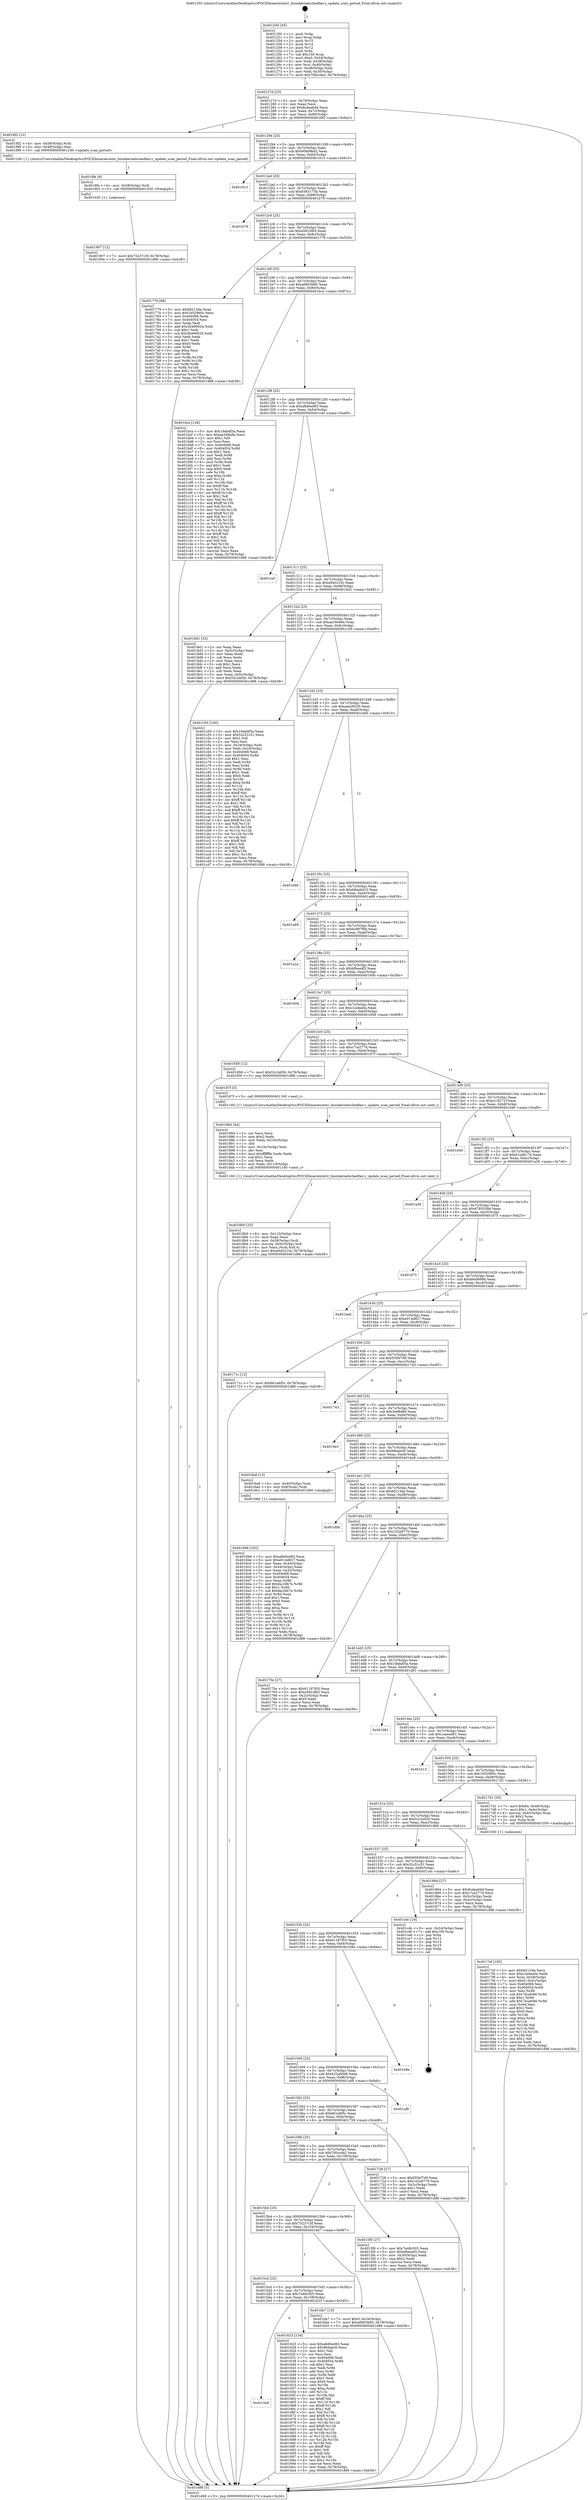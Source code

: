 digraph "0x401250" {
  label = "0x401250 (/mnt/c/Users/mathe/Desktop/tcc/POCII/binaries/extr_linuxkernelschedfair.c_update_scan_period_Final-ollvm.out::main(0))"
  labelloc = "t"
  node[shape=record]

  Entry [label="",width=0.3,height=0.3,shape=circle,fillcolor=black,style=filled]
  "0x40127d" [label="{
     0x40127d [23]\l
     | [instrs]\l
     &nbsp;&nbsp;0x40127d \<+3\>: mov -0x78(%rbp),%eax\l
     &nbsp;&nbsp;0x401280 \<+2\>: mov %eax,%ecx\l
     &nbsp;&nbsp;0x401282 \<+6\>: sub $0x8cdea64d,%ecx\l
     &nbsp;&nbsp;0x401288 \<+3\>: mov %eax,-0x7c(%rbp)\l
     &nbsp;&nbsp;0x40128b \<+3\>: mov %ecx,-0x80(%rbp)\l
     &nbsp;&nbsp;0x40128e \<+6\>: je 00000000004018f2 \<main+0x6a2\>\l
  }"]
  "0x4018f2" [label="{
     0x4018f2 [12]\l
     | [instrs]\l
     &nbsp;&nbsp;0x4018f2 \<+4\>: mov -0x58(%rbp),%rdi\l
     &nbsp;&nbsp;0x4018f6 \<+3\>: mov -0x48(%rbp),%esi\l
     &nbsp;&nbsp;0x4018f9 \<+5\>: call 0000000000401240 \<update_scan_period\>\l
     | [calls]\l
     &nbsp;&nbsp;0x401240 \{1\} (/mnt/c/Users/mathe/Desktop/tcc/POCII/binaries/extr_linuxkernelschedfair.c_update_scan_period_Final-ollvm.out::update_scan_period)\l
  }"]
  "0x401294" [label="{
     0x401294 [25]\l
     | [instrs]\l
     &nbsp;&nbsp;0x401294 \<+5\>: jmp 0000000000401299 \<main+0x49\>\l
     &nbsp;&nbsp;0x401299 \<+3\>: mov -0x7c(%rbp),%eax\l
     &nbsp;&nbsp;0x40129c \<+5\>: sub $0x908d9bd2,%eax\l
     &nbsp;&nbsp;0x4012a1 \<+6\>: mov %eax,-0x84(%rbp)\l
     &nbsp;&nbsp;0x4012a7 \<+6\>: je 0000000000401913 \<main+0x6c3\>\l
  }"]
  Exit [label="",width=0.3,height=0.3,shape=circle,fillcolor=black,style=filled,peripheries=2]
  "0x401913" [label="{
     0x401913\l
  }", style=dashed]
  "0x4012ad" [label="{
     0x4012ad [25]\l
     | [instrs]\l
     &nbsp;&nbsp;0x4012ad \<+5\>: jmp 00000000004012b2 \<main+0x62\>\l
     &nbsp;&nbsp;0x4012b2 \<+3\>: mov -0x7c(%rbp),%eax\l
     &nbsp;&nbsp;0x4012b5 \<+5\>: sub $0x9383173b,%eax\l
     &nbsp;&nbsp;0x4012ba \<+6\>: mov %eax,-0x88(%rbp)\l
     &nbsp;&nbsp;0x4012c0 \<+6\>: je 0000000000401b79 \<main+0x929\>\l
  }"]
  "0x401907" [label="{
     0x401907 [12]\l
     | [instrs]\l
     &nbsp;&nbsp;0x401907 \<+7\>: movl $0x75237c3f,-0x78(%rbp)\l
     &nbsp;&nbsp;0x40190e \<+5\>: jmp 0000000000401d88 \<main+0xb38\>\l
  }"]
  "0x401b79" [label="{
     0x401b79\l
  }", style=dashed]
  "0x4012c6" [label="{
     0x4012c6 [25]\l
     | [instrs]\l
     &nbsp;&nbsp;0x4012c6 \<+5\>: jmp 00000000004012cb \<main+0x7b\>\l
     &nbsp;&nbsp;0x4012cb \<+3\>: mov -0x7c(%rbp),%eax\l
     &nbsp;&nbsp;0x4012ce \<+5\>: sub $0xa5823fb5,%eax\l
     &nbsp;&nbsp;0x4012d3 \<+6\>: mov %eax,-0x8c(%rbp)\l
     &nbsp;&nbsp;0x4012d9 \<+6\>: je 0000000000401779 \<main+0x529\>\l
  }"]
  "0x4018fe" [label="{
     0x4018fe [9]\l
     | [instrs]\l
     &nbsp;&nbsp;0x4018fe \<+4\>: mov -0x58(%rbp),%rdi\l
     &nbsp;&nbsp;0x401902 \<+5\>: call 0000000000401030 \<free@plt\>\l
     | [calls]\l
     &nbsp;&nbsp;0x401030 \{1\} (unknown)\l
  }"]
  "0x401779" [label="{
     0x401779 [88]\l
     | [instrs]\l
     &nbsp;&nbsp;0x401779 \<+5\>: mov $0xfd213da,%eax\l
     &nbsp;&nbsp;0x40177e \<+5\>: mov $0x1b52960c,%ecx\l
     &nbsp;&nbsp;0x401783 \<+7\>: mov 0x404068,%edx\l
     &nbsp;&nbsp;0x40178a \<+7\>: mov 0x404054,%esi\l
     &nbsp;&nbsp;0x401791 \<+2\>: mov %edx,%edi\l
     &nbsp;&nbsp;0x401793 \<+6\>: add $0x3b49002d,%edi\l
     &nbsp;&nbsp;0x401799 \<+3\>: sub $0x1,%edi\l
     &nbsp;&nbsp;0x40179c \<+6\>: sub $0x3b49002d,%edi\l
     &nbsp;&nbsp;0x4017a2 \<+3\>: imul %edi,%edx\l
     &nbsp;&nbsp;0x4017a5 \<+3\>: and $0x1,%edx\l
     &nbsp;&nbsp;0x4017a8 \<+3\>: cmp $0x0,%edx\l
     &nbsp;&nbsp;0x4017ab \<+4\>: sete %r8b\l
     &nbsp;&nbsp;0x4017af \<+3\>: cmp $0xa,%esi\l
     &nbsp;&nbsp;0x4017b2 \<+4\>: setl %r9b\l
     &nbsp;&nbsp;0x4017b6 \<+3\>: mov %r8b,%r10b\l
     &nbsp;&nbsp;0x4017b9 \<+3\>: and %r9b,%r10b\l
     &nbsp;&nbsp;0x4017bc \<+3\>: xor %r9b,%r8b\l
     &nbsp;&nbsp;0x4017bf \<+3\>: or %r8b,%r10b\l
     &nbsp;&nbsp;0x4017c2 \<+4\>: test $0x1,%r10b\l
     &nbsp;&nbsp;0x4017c6 \<+3\>: cmovne %ecx,%eax\l
     &nbsp;&nbsp;0x4017c9 \<+3\>: mov %eax,-0x78(%rbp)\l
     &nbsp;&nbsp;0x4017cc \<+5\>: jmp 0000000000401d88 \<main+0xb38\>\l
  }"]
  "0x4012df" [label="{
     0x4012df [25]\l
     | [instrs]\l
     &nbsp;&nbsp;0x4012df \<+5\>: jmp 00000000004012e4 \<main+0x94\>\l
     &nbsp;&nbsp;0x4012e4 \<+3\>: mov -0x7c(%rbp),%eax\l
     &nbsp;&nbsp;0x4012e7 \<+5\>: sub $0xa6803b85,%eax\l
     &nbsp;&nbsp;0x4012ec \<+6\>: mov %eax,-0x90(%rbp)\l
     &nbsp;&nbsp;0x4012f2 \<+6\>: je 0000000000401bca \<main+0x97a\>\l
  }"]
  "0x4018b0" [label="{
     0x4018b0 [33]\l
     | [instrs]\l
     &nbsp;&nbsp;0x4018b0 \<+6\>: mov -0x110(%rbp),%ecx\l
     &nbsp;&nbsp;0x4018b6 \<+3\>: imul %eax,%ecx\l
     &nbsp;&nbsp;0x4018b9 \<+4\>: mov -0x58(%rbp),%rdi\l
     &nbsp;&nbsp;0x4018bd \<+4\>: movslq -0x5c(%rbp),%r8\l
     &nbsp;&nbsp;0x4018c1 \<+4\>: mov %ecx,(%rdi,%r8,4)\l
     &nbsp;&nbsp;0x4018c5 \<+7\>: movl $0xa940210c,-0x78(%rbp)\l
     &nbsp;&nbsp;0x4018cc \<+5\>: jmp 0000000000401d88 \<main+0xb38\>\l
  }"]
  "0x401bca" [label="{
     0x401bca [134]\l
     | [instrs]\l
     &nbsp;&nbsp;0x401bca \<+5\>: mov $0x19abdf3a,%eax\l
     &nbsp;&nbsp;0x401bcf \<+5\>: mov $0xaa340e8a,%ecx\l
     &nbsp;&nbsp;0x401bd4 \<+2\>: mov $0x1,%dl\l
     &nbsp;&nbsp;0x401bd6 \<+2\>: xor %esi,%esi\l
     &nbsp;&nbsp;0x401bd8 \<+7\>: mov 0x404068,%edi\l
     &nbsp;&nbsp;0x401bdf \<+8\>: mov 0x404054,%r8d\l
     &nbsp;&nbsp;0x401be7 \<+3\>: sub $0x1,%esi\l
     &nbsp;&nbsp;0x401bea \<+3\>: mov %edi,%r9d\l
     &nbsp;&nbsp;0x401bed \<+3\>: add %esi,%r9d\l
     &nbsp;&nbsp;0x401bf0 \<+4\>: imul %r9d,%edi\l
     &nbsp;&nbsp;0x401bf4 \<+3\>: and $0x1,%edi\l
     &nbsp;&nbsp;0x401bf7 \<+3\>: cmp $0x0,%edi\l
     &nbsp;&nbsp;0x401bfa \<+4\>: sete %r10b\l
     &nbsp;&nbsp;0x401bfe \<+4\>: cmp $0xa,%r8d\l
     &nbsp;&nbsp;0x401c02 \<+4\>: setl %r11b\l
     &nbsp;&nbsp;0x401c06 \<+3\>: mov %r10b,%bl\l
     &nbsp;&nbsp;0x401c09 \<+3\>: xor $0xff,%bl\l
     &nbsp;&nbsp;0x401c0c \<+3\>: mov %r11b,%r14b\l
     &nbsp;&nbsp;0x401c0f \<+4\>: xor $0xff,%r14b\l
     &nbsp;&nbsp;0x401c13 \<+3\>: xor $0x1,%dl\l
     &nbsp;&nbsp;0x401c16 \<+3\>: mov %bl,%r15b\l
     &nbsp;&nbsp;0x401c19 \<+4\>: and $0xff,%r15b\l
     &nbsp;&nbsp;0x401c1d \<+3\>: and %dl,%r10b\l
     &nbsp;&nbsp;0x401c20 \<+3\>: mov %r14b,%r12b\l
     &nbsp;&nbsp;0x401c23 \<+4\>: and $0xff,%r12b\l
     &nbsp;&nbsp;0x401c27 \<+3\>: and %dl,%r11b\l
     &nbsp;&nbsp;0x401c2a \<+3\>: or %r10b,%r15b\l
     &nbsp;&nbsp;0x401c2d \<+3\>: or %r11b,%r12b\l
     &nbsp;&nbsp;0x401c30 \<+3\>: xor %r12b,%r15b\l
     &nbsp;&nbsp;0x401c33 \<+3\>: or %r14b,%bl\l
     &nbsp;&nbsp;0x401c36 \<+3\>: xor $0xff,%bl\l
     &nbsp;&nbsp;0x401c39 \<+3\>: or $0x1,%dl\l
     &nbsp;&nbsp;0x401c3c \<+2\>: and %dl,%bl\l
     &nbsp;&nbsp;0x401c3e \<+3\>: or %bl,%r15b\l
     &nbsp;&nbsp;0x401c41 \<+4\>: test $0x1,%r15b\l
     &nbsp;&nbsp;0x401c45 \<+3\>: cmovne %ecx,%eax\l
     &nbsp;&nbsp;0x401c48 \<+3\>: mov %eax,-0x78(%rbp)\l
     &nbsp;&nbsp;0x401c4b \<+5\>: jmp 0000000000401d88 \<main+0xb38\>\l
  }"]
  "0x4012f8" [label="{
     0x4012f8 [25]\l
     | [instrs]\l
     &nbsp;&nbsp;0x4012f8 \<+5\>: jmp 00000000004012fd \<main+0xad\>\l
     &nbsp;&nbsp;0x4012fd \<+3\>: mov -0x7c(%rbp),%eax\l
     &nbsp;&nbsp;0x401300 \<+5\>: sub $0xa8d0ed83,%eax\l
     &nbsp;&nbsp;0x401305 \<+6\>: mov %eax,-0x94(%rbp)\l
     &nbsp;&nbsp;0x40130b \<+6\>: je 0000000000401cef \<main+0xa9f\>\l
  }"]
  "0x401884" [label="{
     0x401884 [44]\l
     | [instrs]\l
     &nbsp;&nbsp;0x401884 \<+2\>: xor %ecx,%ecx\l
     &nbsp;&nbsp;0x401886 \<+5\>: mov $0x2,%edx\l
     &nbsp;&nbsp;0x40188b \<+6\>: mov %edx,-0x10c(%rbp)\l
     &nbsp;&nbsp;0x401891 \<+1\>: cltd\l
     &nbsp;&nbsp;0x401892 \<+6\>: mov -0x10c(%rbp),%esi\l
     &nbsp;&nbsp;0x401898 \<+2\>: idiv %esi\l
     &nbsp;&nbsp;0x40189a \<+6\>: imul $0xfffffffe,%edx,%edx\l
     &nbsp;&nbsp;0x4018a0 \<+3\>: sub $0x1,%ecx\l
     &nbsp;&nbsp;0x4018a3 \<+2\>: sub %ecx,%edx\l
     &nbsp;&nbsp;0x4018a5 \<+6\>: mov %edx,-0x110(%rbp)\l
     &nbsp;&nbsp;0x4018ab \<+5\>: call 0000000000401160 \<next_i\>\l
     | [calls]\l
     &nbsp;&nbsp;0x401160 \{1\} (/mnt/c/Users/mathe/Desktop/tcc/POCII/binaries/extr_linuxkernelschedfair.c_update_scan_period_Final-ollvm.out::next_i)\l
  }"]
  "0x401cef" [label="{
     0x401cef\l
  }", style=dashed]
  "0x401311" [label="{
     0x401311 [25]\l
     | [instrs]\l
     &nbsp;&nbsp;0x401311 \<+5\>: jmp 0000000000401316 \<main+0xc6\>\l
     &nbsp;&nbsp;0x401316 \<+3\>: mov -0x7c(%rbp),%eax\l
     &nbsp;&nbsp;0x401319 \<+5\>: sub $0xa940210c,%eax\l
     &nbsp;&nbsp;0x40131e \<+6\>: mov %eax,-0x98(%rbp)\l
     &nbsp;&nbsp;0x401324 \<+6\>: je 00000000004018d1 \<main+0x681\>\l
  }"]
  "0x4017ef" [label="{
     0x4017ef [105]\l
     | [instrs]\l
     &nbsp;&nbsp;0x4017ef \<+5\>: mov $0xfd213da,%ecx\l
     &nbsp;&nbsp;0x4017f4 \<+5\>: mov $0xc1edea0a,%edx\l
     &nbsp;&nbsp;0x4017f9 \<+4\>: mov %rax,-0x58(%rbp)\l
     &nbsp;&nbsp;0x4017fd \<+7\>: movl $0x0,-0x5c(%rbp)\l
     &nbsp;&nbsp;0x401804 \<+7\>: mov 0x404068,%esi\l
     &nbsp;&nbsp;0x40180b \<+8\>: mov 0x404054,%r8d\l
     &nbsp;&nbsp;0x401813 \<+3\>: mov %esi,%r9d\l
     &nbsp;&nbsp;0x401816 \<+7\>: sub $0x74cafc66,%r9d\l
     &nbsp;&nbsp;0x40181d \<+4\>: sub $0x1,%r9d\l
     &nbsp;&nbsp;0x401821 \<+7\>: add $0x74cafc66,%r9d\l
     &nbsp;&nbsp;0x401828 \<+4\>: imul %r9d,%esi\l
     &nbsp;&nbsp;0x40182c \<+3\>: and $0x1,%esi\l
     &nbsp;&nbsp;0x40182f \<+3\>: cmp $0x0,%esi\l
     &nbsp;&nbsp;0x401832 \<+4\>: sete %r10b\l
     &nbsp;&nbsp;0x401836 \<+4\>: cmp $0xa,%r8d\l
     &nbsp;&nbsp;0x40183a \<+4\>: setl %r11b\l
     &nbsp;&nbsp;0x40183e \<+3\>: mov %r10b,%bl\l
     &nbsp;&nbsp;0x401841 \<+3\>: and %r11b,%bl\l
     &nbsp;&nbsp;0x401844 \<+3\>: xor %r11b,%r10b\l
     &nbsp;&nbsp;0x401847 \<+3\>: or %r10b,%bl\l
     &nbsp;&nbsp;0x40184a \<+3\>: test $0x1,%bl\l
     &nbsp;&nbsp;0x40184d \<+3\>: cmovne %edx,%ecx\l
     &nbsp;&nbsp;0x401850 \<+3\>: mov %ecx,-0x78(%rbp)\l
     &nbsp;&nbsp;0x401853 \<+5\>: jmp 0000000000401d88 \<main+0xb38\>\l
  }"]
  "0x4018d1" [label="{
     0x4018d1 [33]\l
     | [instrs]\l
     &nbsp;&nbsp;0x4018d1 \<+2\>: xor %eax,%eax\l
     &nbsp;&nbsp;0x4018d3 \<+3\>: mov -0x5c(%rbp),%ecx\l
     &nbsp;&nbsp;0x4018d6 \<+2\>: mov %eax,%edx\l
     &nbsp;&nbsp;0x4018d8 \<+2\>: sub %ecx,%edx\l
     &nbsp;&nbsp;0x4018da \<+2\>: mov %eax,%ecx\l
     &nbsp;&nbsp;0x4018dc \<+3\>: sub $0x1,%ecx\l
     &nbsp;&nbsp;0x4018df \<+2\>: add %ecx,%edx\l
     &nbsp;&nbsp;0x4018e1 \<+2\>: sub %edx,%eax\l
     &nbsp;&nbsp;0x4018e3 \<+3\>: mov %eax,-0x5c(%rbp)\l
     &nbsp;&nbsp;0x4018e6 \<+7\>: movl $0x52c2ef26,-0x78(%rbp)\l
     &nbsp;&nbsp;0x4018ed \<+5\>: jmp 0000000000401d88 \<main+0xb38\>\l
  }"]
  "0x40132a" [label="{
     0x40132a [25]\l
     | [instrs]\l
     &nbsp;&nbsp;0x40132a \<+5\>: jmp 000000000040132f \<main+0xdf\>\l
     &nbsp;&nbsp;0x40132f \<+3\>: mov -0x7c(%rbp),%eax\l
     &nbsp;&nbsp;0x401332 \<+5\>: sub $0xaa340e8a,%eax\l
     &nbsp;&nbsp;0x401337 \<+6\>: mov %eax,-0x9c(%rbp)\l
     &nbsp;&nbsp;0x40133d \<+6\>: je 0000000000401c50 \<main+0xa00\>\l
  }"]
  "0x4016b6" [label="{
     0x4016b6 [102]\l
     | [instrs]\l
     &nbsp;&nbsp;0x4016b6 \<+5\>: mov $0xa8d0ed83,%ecx\l
     &nbsp;&nbsp;0x4016bb \<+5\>: mov $0xe014d827,%edx\l
     &nbsp;&nbsp;0x4016c0 \<+3\>: mov %eax,-0x44(%rbp)\l
     &nbsp;&nbsp;0x4016c3 \<+3\>: mov -0x44(%rbp),%eax\l
     &nbsp;&nbsp;0x4016c6 \<+3\>: mov %eax,-0x2c(%rbp)\l
     &nbsp;&nbsp;0x4016c9 \<+7\>: mov 0x404068,%eax\l
     &nbsp;&nbsp;0x4016d0 \<+7\>: mov 0x404054,%esi\l
     &nbsp;&nbsp;0x4016d7 \<+3\>: mov %eax,%r8d\l
     &nbsp;&nbsp;0x4016da \<+7\>: add $0xfac20b7e,%r8d\l
     &nbsp;&nbsp;0x4016e1 \<+4\>: sub $0x1,%r8d\l
     &nbsp;&nbsp;0x4016e5 \<+7\>: sub $0xfac20b7e,%r8d\l
     &nbsp;&nbsp;0x4016ec \<+4\>: imul %r8d,%eax\l
     &nbsp;&nbsp;0x4016f0 \<+3\>: and $0x1,%eax\l
     &nbsp;&nbsp;0x4016f3 \<+3\>: cmp $0x0,%eax\l
     &nbsp;&nbsp;0x4016f6 \<+4\>: sete %r9b\l
     &nbsp;&nbsp;0x4016fa \<+3\>: cmp $0xa,%esi\l
     &nbsp;&nbsp;0x4016fd \<+4\>: setl %r10b\l
     &nbsp;&nbsp;0x401701 \<+3\>: mov %r9b,%r11b\l
     &nbsp;&nbsp;0x401704 \<+3\>: and %r10b,%r11b\l
     &nbsp;&nbsp;0x401707 \<+3\>: xor %r10b,%r9b\l
     &nbsp;&nbsp;0x40170a \<+3\>: or %r9b,%r11b\l
     &nbsp;&nbsp;0x40170d \<+4\>: test $0x1,%r11b\l
     &nbsp;&nbsp;0x401711 \<+3\>: cmovne %edx,%ecx\l
     &nbsp;&nbsp;0x401714 \<+3\>: mov %ecx,-0x78(%rbp)\l
     &nbsp;&nbsp;0x401717 \<+5\>: jmp 0000000000401d88 \<main+0xb38\>\l
  }"]
  "0x401c50" [label="{
     0x401c50 [140]\l
     | [instrs]\l
     &nbsp;&nbsp;0x401c50 \<+5\>: mov $0x19abdf3a,%eax\l
     &nbsp;&nbsp;0x401c55 \<+5\>: mov $0x52c51c51,%ecx\l
     &nbsp;&nbsp;0x401c5a \<+2\>: mov $0x1,%dl\l
     &nbsp;&nbsp;0x401c5c \<+2\>: xor %esi,%esi\l
     &nbsp;&nbsp;0x401c5e \<+3\>: mov -0x34(%rbp),%edi\l
     &nbsp;&nbsp;0x401c61 \<+3\>: mov %edi,-0x24(%rbp)\l
     &nbsp;&nbsp;0x401c64 \<+7\>: mov 0x404068,%edi\l
     &nbsp;&nbsp;0x401c6b \<+8\>: mov 0x404054,%r8d\l
     &nbsp;&nbsp;0x401c73 \<+3\>: sub $0x1,%esi\l
     &nbsp;&nbsp;0x401c76 \<+3\>: mov %edi,%r9d\l
     &nbsp;&nbsp;0x401c79 \<+3\>: add %esi,%r9d\l
     &nbsp;&nbsp;0x401c7c \<+4\>: imul %r9d,%edi\l
     &nbsp;&nbsp;0x401c80 \<+3\>: and $0x1,%edi\l
     &nbsp;&nbsp;0x401c83 \<+3\>: cmp $0x0,%edi\l
     &nbsp;&nbsp;0x401c86 \<+4\>: sete %r10b\l
     &nbsp;&nbsp;0x401c8a \<+4\>: cmp $0xa,%r8d\l
     &nbsp;&nbsp;0x401c8e \<+4\>: setl %r11b\l
     &nbsp;&nbsp;0x401c92 \<+3\>: mov %r10b,%bl\l
     &nbsp;&nbsp;0x401c95 \<+3\>: xor $0xff,%bl\l
     &nbsp;&nbsp;0x401c98 \<+3\>: mov %r11b,%r14b\l
     &nbsp;&nbsp;0x401c9b \<+4\>: xor $0xff,%r14b\l
     &nbsp;&nbsp;0x401c9f \<+3\>: xor $0x1,%dl\l
     &nbsp;&nbsp;0x401ca2 \<+3\>: mov %bl,%r15b\l
     &nbsp;&nbsp;0x401ca5 \<+4\>: and $0xff,%r15b\l
     &nbsp;&nbsp;0x401ca9 \<+3\>: and %dl,%r10b\l
     &nbsp;&nbsp;0x401cac \<+3\>: mov %r14b,%r12b\l
     &nbsp;&nbsp;0x401caf \<+4\>: and $0xff,%r12b\l
     &nbsp;&nbsp;0x401cb3 \<+3\>: and %dl,%r11b\l
     &nbsp;&nbsp;0x401cb6 \<+3\>: or %r10b,%r15b\l
     &nbsp;&nbsp;0x401cb9 \<+3\>: or %r11b,%r12b\l
     &nbsp;&nbsp;0x401cbc \<+3\>: xor %r12b,%r15b\l
     &nbsp;&nbsp;0x401cbf \<+3\>: or %r14b,%bl\l
     &nbsp;&nbsp;0x401cc2 \<+3\>: xor $0xff,%bl\l
     &nbsp;&nbsp;0x401cc5 \<+3\>: or $0x1,%dl\l
     &nbsp;&nbsp;0x401cc8 \<+2\>: and %dl,%bl\l
     &nbsp;&nbsp;0x401cca \<+3\>: or %bl,%r15b\l
     &nbsp;&nbsp;0x401ccd \<+4\>: test $0x1,%r15b\l
     &nbsp;&nbsp;0x401cd1 \<+3\>: cmovne %ecx,%eax\l
     &nbsp;&nbsp;0x401cd4 \<+3\>: mov %eax,-0x78(%rbp)\l
     &nbsp;&nbsp;0x401cd7 \<+5\>: jmp 0000000000401d88 \<main+0xb38\>\l
  }"]
  "0x401343" [label="{
     0x401343 [25]\l
     | [instrs]\l
     &nbsp;&nbsp;0x401343 \<+5\>: jmp 0000000000401348 \<main+0xf8\>\l
     &nbsp;&nbsp;0x401348 \<+3\>: mov -0x7c(%rbp),%eax\l
     &nbsp;&nbsp;0x40134b \<+5\>: sub $0xaaa29230,%eax\l
     &nbsp;&nbsp;0x401350 \<+6\>: mov %eax,-0xa0(%rbp)\l
     &nbsp;&nbsp;0x401356 \<+6\>: je 0000000000401b60 \<main+0x910\>\l
  }"]
  "0x4015e6" [label="{
     0x4015e6\l
  }", style=dashed]
  "0x401b60" [label="{
     0x401b60\l
  }", style=dashed]
  "0x40135c" [label="{
     0x40135c [25]\l
     | [instrs]\l
     &nbsp;&nbsp;0x40135c \<+5\>: jmp 0000000000401361 \<main+0x111\>\l
     &nbsp;&nbsp;0x401361 \<+3\>: mov -0x7c(%rbp),%eax\l
     &nbsp;&nbsp;0x401364 \<+5\>: sub $0xb8aabd10,%eax\l
     &nbsp;&nbsp;0x401369 \<+6\>: mov %eax,-0xa4(%rbp)\l
     &nbsp;&nbsp;0x40136f \<+6\>: je 0000000000401a89 \<main+0x839\>\l
  }"]
  "0x401623" [label="{
     0x401623 [134]\l
     | [instrs]\l
     &nbsp;&nbsp;0x401623 \<+5\>: mov $0xa8d0ed83,%eax\l
     &nbsp;&nbsp;0x401628 \<+5\>: mov $0x96dadc9,%ecx\l
     &nbsp;&nbsp;0x40162d \<+2\>: mov $0x1,%dl\l
     &nbsp;&nbsp;0x40162f \<+2\>: xor %esi,%esi\l
     &nbsp;&nbsp;0x401631 \<+7\>: mov 0x404068,%edi\l
     &nbsp;&nbsp;0x401638 \<+8\>: mov 0x404054,%r8d\l
     &nbsp;&nbsp;0x401640 \<+3\>: sub $0x1,%esi\l
     &nbsp;&nbsp;0x401643 \<+3\>: mov %edi,%r9d\l
     &nbsp;&nbsp;0x401646 \<+3\>: add %esi,%r9d\l
     &nbsp;&nbsp;0x401649 \<+4\>: imul %r9d,%edi\l
     &nbsp;&nbsp;0x40164d \<+3\>: and $0x1,%edi\l
     &nbsp;&nbsp;0x401650 \<+3\>: cmp $0x0,%edi\l
     &nbsp;&nbsp;0x401653 \<+4\>: sete %r10b\l
     &nbsp;&nbsp;0x401657 \<+4\>: cmp $0xa,%r8d\l
     &nbsp;&nbsp;0x40165b \<+4\>: setl %r11b\l
     &nbsp;&nbsp;0x40165f \<+3\>: mov %r10b,%bl\l
     &nbsp;&nbsp;0x401662 \<+3\>: xor $0xff,%bl\l
     &nbsp;&nbsp;0x401665 \<+3\>: mov %r11b,%r14b\l
     &nbsp;&nbsp;0x401668 \<+4\>: xor $0xff,%r14b\l
     &nbsp;&nbsp;0x40166c \<+3\>: xor $0x1,%dl\l
     &nbsp;&nbsp;0x40166f \<+3\>: mov %bl,%r15b\l
     &nbsp;&nbsp;0x401672 \<+4\>: and $0xff,%r15b\l
     &nbsp;&nbsp;0x401676 \<+3\>: and %dl,%r10b\l
     &nbsp;&nbsp;0x401679 \<+3\>: mov %r14b,%r12b\l
     &nbsp;&nbsp;0x40167c \<+4\>: and $0xff,%r12b\l
     &nbsp;&nbsp;0x401680 \<+3\>: and %dl,%r11b\l
     &nbsp;&nbsp;0x401683 \<+3\>: or %r10b,%r15b\l
     &nbsp;&nbsp;0x401686 \<+3\>: or %r11b,%r12b\l
     &nbsp;&nbsp;0x401689 \<+3\>: xor %r12b,%r15b\l
     &nbsp;&nbsp;0x40168c \<+3\>: or %r14b,%bl\l
     &nbsp;&nbsp;0x40168f \<+3\>: xor $0xff,%bl\l
     &nbsp;&nbsp;0x401692 \<+3\>: or $0x1,%dl\l
     &nbsp;&nbsp;0x401695 \<+2\>: and %dl,%bl\l
     &nbsp;&nbsp;0x401697 \<+3\>: or %bl,%r15b\l
     &nbsp;&nbsp;0x40169a \<+4\>: test $0x1,%r15b\l
     &nbsp;&nbsp;0x40169e \<+3\>: cmovne %ecx,%eax\l
     &nbsp;&nbsp;0x4016a1 \<+3\>: mov %eax,-0x78(%rbp)\l
     &nbsp;&nbsp;0x4016a4 \<+5\>: jmp 0000000000401d88 \<main+0xb38\>\l
  }"]
  "0x401a89" [label="{
     0x401a89\l
  }", style=dashed]
  "0x401375" [label="{
     0x401375 [25]\l
     | [instrs]\l
     &nbsp;&nbsp;0x401375 \<+5\>: jmp 000000000040137a \<main+0x12a\>\l
     &nbsp;&nbsp;0x40137a \<+3\>: mov -0x7c(%rbp),%eax\l
     &nbsp;&nbsp;0x40137d \<+5\>: sub $0xbc897f6b,%eax\l
     &nbsp;&nbsp;0x401382 \<+6\>: mov %eax,-0xa8(%rbp)\l
     &nbsp;&nbsp;0x401388 \<+6\>: je 0000000000401a2a \<main+0x7da\>\l
  }"]
  "0x4015cd" [label="{
     0x4015cd [25]\l
     | [instrs]\l
     &nbsp;&nbsp;0x4015cd \<+5\>: jmp 00000000004015d2 \<main+0x382\>\l
     &nbsp;&nbsp;0x4015d2 \<+3\>: mov -0x7c(%rbp),%eax\l
     &nbsp;&nbsp;0x4015d5 \<+5\>: sub $0x7e48c505,%eax\l
     &nbsp;&nbsp;0x4015da \<+6\>: mov %eax,-0x108(%rbp)\l
     &nbsp;&nbsp;0x4015e0 \<+6\>: je 0000000000401623 \<main+0x3d3\>\l
  }"]
  "0x401a2a" [label="{
     0x401a2a\l
  }", style=dashed]
  "0x40138e" [label="{
     0x40138e [25]\l
     | [instrs]\l
     &nbsp;&nbsp;0x40138e \<+5\>: jmp 0000000000401393 \<main+0x143\>\l
     &nbsp;&nbsp;0x401393 \<+3\>: mov -0x7c(%rbp),%eax\l
     &nbsp;&nbsp;0x401396 \<+5\>: sub $0xbfbea4f2,%eax\l
     &nbsp;&nbsp;0x40139b \<+6\>: mov %eax,-0xac(%rbp)\l
     &nbsp;&nbsp;0x4013a1 \<+6\>: je 000000000040160b \<main+0x3bb\>\l
  }"]
  "0x401bb7" [label="{
     0x401bb7 [19]\l
     | [instrs]\l
     &nbsp;&nbsp;0x401bb7 \<+7\>: movl $0x0,-0x34(%rbp)\l
     &nbsp;&nbsp;0x401bbe \<+7\>: movl $0xa6803b85,-0x78(%rbp)\l
     &nbsp;&nbsp;0x401bc5 \<+5\>: jmp 0000000000401d88 \<main+0xb38\>\l
  }"]
  "0x40160b" [label="{
     0x40160b\l
  }", style=dashed]
  "0x4013a7" [label="{
     0x4013a7 [25]\l
     | [instrs]\l
     &nbsp;&nbsp;0x4013a7 \<+5\>: jmp 00000000004013ac \<main+0x15c\>\l
     &nbsp;&nbsp;0x4013ac \<+3\>: mov -0x7c(%rbp),%eax\l
     &nbsp;&nbsp;0x4013af \<+5\>: sub $0xc1edea0a,%eax\l
     &nbsp;&nbsp;0x4013b4 \<+6\>: mov %eax,-0xb0(%rbp)\l
     &nbsp;&nbsp;0x4013ba \<+6\>: je 0000000000401858 \<main+0x608\>\l
  }"]
  "0x401250" [label="{
     0x401250 [45]\l
     | [instrs]\l
     &nbsp;&nbsp;0x401250 \<+1\>: push %rbp\l
     &nbsp;&nbsp;0x401251 \<+3\>: mov %rsp,%rbp\l
     &nbsp;&nbsp;0x401254 \<+2\>: push %r15\l
     &nbsp;&nbsp;0x401256 \<+2\>: push %r14\l
     &nbsp;&nbsp;0x401258 \<+2\>: push %r12\l
     &nbsp;&nbsp;0x40125a \<+1\>: push %rbx\l
     &nbsp;&nbsp;0x40125b \<+7\>: sub $0x100,%rsp\l
     &nbsp;&nbsp;0x401262 \<+7\>: movl $0x0,-0x34(%rbp)\l
     &nbsp;&nbsp;0x401269 \<+3\>: mov %edi,-0x38(%rbp)\l
     &nbsp;&nbsp;0x40126c \<+4\>: mov %rsi,-0x40(%rbp)\l
     &nbsp;&nbsp;0x401270 \<+3\>: mov -0x38(%rbp),%edi\l
     &nbsp;&nbsp;0x401273 \<+3\>: mov %edi,-0x30(%rbp)\l
     &nbsp;&nbsp;0x401276 \<+7\>: movl $0x700ccda2,-0x78(%rbp)\l
  }"]
  "0x401858" [label="{
     0x401858 [12]\l
     | [instrs]\l
     &nbsp;&nbsp;0x401858 \<+7\>: movl $0x52c2ef26,-0x78(%rbp)\l
     &nbsp;&nbsp;0x40185f \<+5\>: jmp 0000000000401d88 \<main+0xb38\>\l
  }"]
  "0x4013c0" [label="{
     0x4013c0 [25]\l
     | [instrs]\l
     &nbsp;&nbsp;0x4013c0 \<+5\>: jmp 00000000004013c5 \<main+0x175\>\l
     &nbsp;&nbsp;0x4013c5 \<+3\>: mov -0x7c(%rbp),%eax\l
     &nbsp;&nbsp;0x4013c8 \<+5\>: sub $0xc7ca277d,%eax\l
     &nbsp;&nbsp;0x4013cd \<+6\>: mov %eax,-0xb4(%rbp)\l
     &nbsp;&nbsp;0x4013d3 \<+6\>: je 000000000040187f \<main+0x62f\>\l
  }"]
  "0x401d88" [label="{
     0x401d88 [5]\l
     | [instrs]\l
     &nbsp;&nbsp;0x401d88 \<+5\>: jmp 000000000040127d \<main+0x2d\>\l
  }"]
  "0x40187f" [label="{
     0x40187f [5]\l
     | [instrs]\l
     &nbsp;&nbsp;0x40187f \<+5\>: call 0000000000401160 \<next_i\>\l
     | [calls]\l
     &nbsp;&nbsp;0x401160 \{1\} (/mnt/c/Users/mathe/Desktop/tcc/POCII/binaries/extr_linuxkernelschedfair.c_update_scan_period_Final-ollvm.out::next_i)\l
  }"]
  "0x4013d9" [label="{
     0x4013d9 [25]\l
     | [instrs]\l
     &nbsp;&nbsp;0x4013d9 \<+5\>: jmp 00000000004013de \<main+0x18e\>\l
     &nbsp;&nbsp;0x4013de \<+3\>: mov -0x7c(%rbp),%eax\l
     &nbsp;&nbsp;0x4013e1 \<+5\>: sub $0xd13f271f,%eax\l
     &nbsp;&nbsp;0x4013e6 \<+6\>: mov %eax,-0xb8(%rbp)\l
     &nbsp;&nbsp;0x4013ec \<+6\>: je 0000000000401d40 \<main+0xaf0\>\l
  }"]
  "0x4015b4" [label="{
     0x4015b4 [25]\l
     | [instrs]\l
     &nbsp;&nbsp;0x4015b4 \<+5\>: jmp 00000000004015b9 \<main+0x369\>\l
     &nbsp;&nbsp;0x4015b9 \<+3\>: mov -0x7c(%rbp),%eax\l
     &nbsp;&nbsp;0x4015bc \<+5\>: sub $0x75237c3f,%eax\l
     &nbsp;&nbsp;0x4015c1 \<+6\>: mov %eax,-0x104(%rbp)\l
     &nbsp;&nbsp;0x4015c7 \<+6\>: je 0000000000401bb7 \<main+0x967\>\l
  }"]
  "0x401d40" [label="{
     0x401d40\l
  }", style=dashed]
  "0x4013f2" [label="{
     0x4013f2 [25]\l
     | [instrs]\l
     &nbsp;&nbsp;0x4013f2 \<+5\>: jmp 00000000004013f7 \<main+0x1a7\>\l
     &nbsp;&nbsp;0x4013f7 \<+3\>: mov -0x7c(%rbp),%eax\l
     &nbsp;&nbsp;0x4013fa \<+5\>: sub $0xd1edb17d,%eax\l
     &nbsp;&nbsp;0x4013ff \<+6\>: mov %eax,-0xbc(%rbp)\l
     &nbsp;&nbsp;0x401405 \<+6\>: je 0000000000401a36 \<main+0x7e6\>\l
  }"]
  "0x4015f0" [label="{
     0x4015f0 [27]\l
     | [instrs]\l
     &nbsp;&nbsp;0x4015f0 \<+5\>: mov $0x7e48c505,%eax\l
     &nbsp;&nbsp;0x4015f5 \<+5\>: mov $0xbfbea4f2,%ecx\l
     &nbsp;&nbsp;0x4015fa \<+3\>: mov -0x30(%rbp),%edx\l
     &nbsp;&nbsp;0x4015fd \<+3\>: cmp $0x2,%edx\l
     &nbsp;&nbsp;0x401600 \<+3\>: cmovne %ecx,%eax\l
     &nbsp;&nbsp;0x401603 \<+3\>: mov %eax,-0x78(%rbp)\l
     &nbsp;&nbsp;0x401606 \<+5\>: jmp 0000000000401d88 \<main+0xb38\>\l
  }"]
  "0x401a36" [label="{
     0x401a36\l
  }", style=dashed]
  "0x40140b" [label="{
     0x40140b [25]\l
     | [instrs]\l
     &nbsp;&nbsp;0x40140b \<+5\>: jmp 0000000000401410 \<main+0x1c0\>\l
     &nbsp;&nbsp;0x401410 \<+3\>: mov -0x7c(%rbp),%eax\l
     &nbsp;&nbsp;0x401413 \<+5\>: sub $0xd785539d,%eax\l
     &nbsp;&nbsp;0x401418 \<+6\>: mov %eax,-0xc0(%rbp)\l
     &nbsp;&nbsp;0x40141e \<+6\>: je 0000000000401d75 \<main+0xb25\>\l
  }"]
  "0x40159b" [label="{
     0x40159b [25]\l
     | [instrs]\l
     &nbsp;&nbsp;0x40159b \<+5\>: jmp 00000000004015a0 \<main+0x350\>\l
     &nbsp;&nbsp;0x4015a0 \<+3\>: mov -0x7c(%rbp),%eax\l
     &nbsp;&nbsp;0x4015a3 \<+5\>: sub $0x700ccda2,%eax\l
     &nbsp;&nbsp;0x4015a8 \<+6\>: mov %eax,-0x100(%rbp)\l
     &nbsp;&nbsp;0x4015ae \<+6\>: je 00000000004015f0 \<main+0x3a0\>\l
  }"]
  "0x401d75" [label="{
     0x401d75\l
  }", style=dashed]
  "0x401424" [label="{
     0x401424 [25]\l
     | [instrs]\l
     &nbsp;&nbsp;0x401424 \<+5\>: jmp 0000000000401429 \<main+0x1d9\>\l
     &nbsp;&nbsp;0x401429 \<+3\>: mov -0x7c(%rbp),%eax\l
     &nbsp;&nbsp;0x40142c \<+5\>: sub $0xde40666b,%eax\l
     &nbsp;&nbsp;0x401431 \<+6\>: mov %eax,-0xc4(%rbp)\l
     &nbsp;&nbsp;0x401437 \<+6\>: je 0000000000401ba6 \<main+0x956\>\l
  }"]
  "0x401728" [label="{
     0x401728 [27]\l
     | [instrs]\l
     &nbsp;&nbsp;0x401728 \<+5\>: mov $0xf35bf7d9,%eax\l
     &nbsp;&nbsp;0x40172d \<+5\>: mov $0x102e9770,%ecx\l
     &nbsp;&nbsp;0x401732 \<+3\>: mov -0x2c(%rbp),%edx\l
     &nbsp;&nbsp;0x401735 \<+3\>: cmp $0x1,%edx\l
     &nbsp;&nbsp;0x401738 \<+3\>: cmovl %ecx,%eax\l
     &nbsp;&nbsp;0x40173b \<+3\>: mov %eax,-0x78(%rbp)\l
     &nbsp;&nbsp;0x40173e \<+5\>: jmp 0000000000401d88 \<main+0xb38\>\l
  }"]
  "0x401ba6" [label="{
     0x401ba6\l
  }", style=dashed]
  "0x40143d" [label="{
     0x40143d [25]\l
     | [instrs]\l
     &nbsp;&nbsp;0x40143d \<+5\>: jmp 0000000000401442 \<main+0x1f2\>\l
     &nbsp;&nbsp;0x401442 \<+3\>: mov -0x7c(%rbp),%eax\l
     &nbsp;&nbsp;0x401445 \<+5\>: sub $0xe014d827,%eax\l
     &nbsp;&nbsp;0x40144a \<+6\>: mov %eax,-0xc8(%rbp)\l
     &nbsp;&nbsp;0x401450 \<+6\>: je 000000000040171c \<main+0x4cc\>\l
  }"]
  "0x401582" [label="{
     0x401582 [25]\l
     | [instrs]\l
     &nbsp;&nbsp;0x401582 \<+5\>: jmp 0000000000401587 \<main+0x337\>\l
     &nbsp;&nbsp;0x401587 \<+3\>: mov -0x7c(%rbp),%eax\l
     &nbsp;&nbsp;0x40158a \<+5\>: sub $0x661a6f5c,%eax\l
     &nbsp;&nbsp;0x40158f \<+6\>: mov %eax,-0xfc(%rbp)\l
     &nbsp;&nbsp;0x401595 \<+6\>: je 0000000000401728 \<main+0x4d8\>\l
  }"]
  "0x40171c" [label="{
     0x40171c [12]\l
     | [instrs]\l
     &nbsp;&nbsp;0x40171c \<+7\>: movl $0x661a6f5c,-0x78(%rbp)\l
     &nbsp;&nbsp;0x401723 \<+5\>: jmp 0000000000401d88 \<main+0xb38\>\l
  }"]
  "0x401456" [label="{
     0x401456 [25]\l
     | [instrs]\l
     &nbsp;&nbsp;0x401456 \<+5\>: jmp 000000000040145b \<main+0x20b\>\l
     &nbsp;&nbsp;0x40145b \<+3\>: mov -0x7c(%rbp),%eax\l
     &nbsp;&nbsp;0x40145e \<+5\>: sub $0xf35bf7d9,%eax\l
     &nbsp;&nbsp;0x401463 \<+6\>: mov %eax,-0xcc(%rbp)\l
     &nbsp;&nbsp;0x401469 \<+6\>: je 0000000000401743 \<main+0x4f3\>\l
  }"]
  "0x401af8" [label="{
     0x401af8\l
  }", style=dashed]
  "0x401743" [label="{
     0x401743\l
  }", style=dashed]
  "0x40146f" [label="{
     0x40146f [25]\l
     | [instrs]\l
     &nbsp;&nbsp;0x40146f \<+5\>: jmp 0000000000401474 \<main+0x224\>\l
     &nbsp;&nbsp;0x401474 \<+3\>: mov -0x7c(%rbp),%eax\l
     &nbsp;&nbsp;0x401477 \<+5\>: sub $0x3e68d86,%eax\l
     &nbsp;&nbsp;0x40147c \<+6\>: mov %eax,-0xd0(%rbp)\l
     &nbsp;&nbsp;0x401482 \<+6\>: je 00000000004019a3 \<main+0x753\>\l
  }"]
  "0x401569" [label="{
     0x401569 [25]\l
     | [instrs]\l
     &nbsp;&nbsp;0x401569 \<+5\>: jmp 000000000040156e \<main+0x31e\>\l
     &nbsp;&nbsp;0x40156e \<+3\>: mov -0x7c(%rbp),%eax\l
     &nbsp;&nbsp;0x401571 \<+5\>: sub $0x632a00d9,%eax\l
     &nbsp;&nbsp;0x401576 \<+6\>: mov %eax,-0xf8(%rbp)\l
     &nbsp;&nbsp;0x40157c \<+6\>: je 0000000000401af8 \<main+0x8a8\>\l
  }"]
  "0x4019a3" [label="{
     0x4019a3\l
  }", style=dashed]
  "0x401488" [label="{
     0x401488 [25]\l
     | [instrs]\l
     &nbsp;&nbsp;0x401488 \<+5\>: jmp 000000000040148d \<main+0x23d\>\l
     &nbsp;&nbsp;0x40148d \<+3\>: mov -0x7c(%rbp),%eax\l
     &nbsp;&nbsp;0x401490 \<+5\>: sub $0x96dadc9,%eax\l
     &nbsp;&nbsp;0x401495 \<+6\>: mov %eax,-0xd4(%rbp)\l
     &nbsp;&nbsp;0x40149b \<+6\>: je 00000000004016a9 \<main+0x459\>\l
  }"]
  "0x401b9a" [label="{
     0x401b9a\l
  }", style=dashed]
  "0x4016a9" [label="{
     0x4016a9 [13]\l
     | [instrs]\l
     &nbsp;&nbsp;0x4016a9 \<+4\>: mov -0x40(%rbp),%rax\l
     &nbsp;&nbsp;0x4016ad \<+4\>: mov 0x8(%rax),%rdi\l
     &nbsp;&nbsp;0x4016b1 \<+5\>: call 0000000000401060 \<atoi@plt\>\l
     | [calls]\l
     &nbsp;&nbsp;0x401060 \{1\} (unknown)\l
  }"]
  "0x4014a1" [label="{
     0x4014a1 [25]\l
     | [instrs]\l
     &nbsp;&nbsp;0x4014a1 \<+5\>: jmp 00000000004014a6 \<main+0x256\>\l
     &nbsp;&nbsp;0x4014a6 \<+3\>: mov -0x7c(%rbp),%eax\l
     &nbsp;&nbsp;0x4014a9 \<+5\>: sub $0xfd213da,%eax\l
     &nbsp;&nbsp;0x4014ae \<+6\>: mov %eax,-0xd8(%rbp)\l
     &nbsp;&nbsp;0x4014b4 \<+6\>: je 0000000000401d0b \<main+0xabb\>\l
  }"]
  "0x401550" [label="{
     0x401550 [25]\l
     | [instrs]\l
     &nbsp;&nbsp;0x401550 \<+5\>: jmp 0000000000401555 \<main+0x305\>\l
     &nbsp;&nbsp;0x401555 \<+3\>: mov -0x7c(%rbp),%eax\l
     &nbsp;&nbsp;0x401558 \<+5\>: sub $0x61197f03,%eax\l
     &nbsp;&nbsp;0x40155d \<+6\>: mov %eax,-0xf4(%rbp)\l
     &nbsp;&nbsp;0x401563 \<+6\>: je 0000000000401b9a \<main+0x94a\>\l
  }"]
  "0x401d0b" [label="{
     0x401d0b\l
  }", style=dashed]
  "0x4014ba" [label="{
     0x4014ba [25]\l
     | [instrs]\l
     &nbsp;&nbsp;0x4014ba \<+5\>: jmp 00000000004014bf \<main+0x26f\>\l
     &nbsp;&nbsp;0x4014bf \<+3\>: mov -0x7c(%rbp),%eax\l
     &nbsp;&nbsp;0x4014c2 \<+5\>: sub $0x102e9770,%eax\l
     &nbsp;&nbsp;0x4014c7 \<+6\>: mov %eax,-0xdc(%rbp)\l
     &nbsp;&nbsp;0x4014cd \<+6\>: je 000000000040175e \<main+0x50e\>\l
  }"]
  "0x401cdc" [label="{
     0x401cdc [19]\l
     | [instrs]\l
     &nbsp;&nbsp;0x401cdc \<+3\>: mov -0x24(%rbp),%eax\l
     &nbsp;&nbsp;0x401cdf \<+7\>: add $0x100,%rsp\l
     &nbsp;&nbsp;0x401ce6 \<+1\>: pop %rbx\l
     &nbsp;&nbsp;0x401ce7 \<+2\>: pop %r12\l
     &nbsp;&nbsp;0x401ce9 \<+2\>: pop %r14\l
     &nbsp;&nbsp;0x401ceb \<+2\>: pop %r15\l
     &nbsp;&nbsp;0x401ced \<+1\>: pop %rbp\l
     &nbsp;&nbsp;0x401cee \<+1\>: ret\l
  }"]
  "0x40175e" [label="{
     0x40175e [27]\l
     | [instrs]\l
     &nbsp;&nbsp;0x40175e \<+5\>: mov $0x61197f03,%eax\l
     &nbsp;&nbsp;0x401763 \<+5\>: mov $0xa5823fb5,%ecx\l
     &nbsp;&nbsp;0x401768 \<+3\>: mov -0x2c(%rbp),%edx\l
     &nbsp;&nbsp;0x40176b \<+3\>: cmp $0x0,%edx\l
     &nbsp;&nbsp;0x40176e \<+3\>: cmove %ecx,%eax\l
     &nbsp;&nbsp;0x401771 \<+3\>: mov %eax,-0x78(%rbp)\l
     &nbsp;&nbsp;0x401774 \<+5\>: jmp 0000000000401d88 \<main+0xb38\>\l
  }"]
  "0x4014d3" [label="{
     0x4014d3 [25]\l
     | [instrs]\l
     &nbsp;&nbsp;0x4014d3 \<+5\>: jmp 00000000004014d8 \<main+0x288\>\l
     &nbsp;&nbsp;0x4014d8 \<+3\>: mov -0x7c(%rbp),%eax\l
     &nbsp;&nbsp;0x4014db \<+5\>: sub $0x19abdf3a,%eax\l
     &nbsp;&nbsp;0x4014e0 \<+6\>: mov %eax,-0xe0(%rbp)\l
     &nbsp;&nbsp;0x4014e6 \<+6\>: je 0000000000401d81 \<main+0xb31\>\l
  }"]
  "0x401537" [label="{
     0x401537 [25]\l
     | [instrs]\l
     &nbsp;&nbsp;0x401537 \<+5\>: jmp 000000000040153c \<main+0x2ec\>\l
     &nbsp;&nbsp;0x40153c \<+3\>: mov -0x7c(%rbp),%eax\l
     &nbsp;&nbsp;0x40153f \<+5\>: sub $0x52c51c51,%eax\l
     &nbsp;&nbsp;0x401544 \<+6\>: mov %eax,-0xf0(%rbp)\l
     &nbsp;&nbsp;0x40154a \<+6\>: je 0000000000401cdc \<main+0xa8c\>\l
  }"]
  "0x401d81" [label="{
     0x401d81\l
  }", style=dashed]
  "0x4014ec" [label="{
     0x4014ec [25]\l
     | [instrs]\l
     &nbsp;&nbsp;0x4014ec \<+5\>: jmp 00000000004014f1 \<main+0x2a1\>\l
     &nbsp;&nbsp;0x4014f1 \<+3\>: mov -0x7c(%rbp),%eax\l
     &nbsp;&nbsp;0x4014f4 \<+5\>: sub $0x1aeeed91,%eax\l
     &nbsp;&nbsp;0x4014f9 \<+6\>: mov %eax,-0xe4(%rbp)\l
     &nbsp;&nbsp;0x4014ff \<+6\>: je 0000000000401b13 \<main+0x8c3\>\l
  }"]
  "0x401864" [label="{
     0x401864 [27]\l
     | [instrs]\l
     &nbsp;&nbsp;0x401864 \<+5\>: mov $0x8cdea64d,%eax\l
     &nbsp;&nbsp;0x401869 \<+5\>: mov $0xc7ca277d,%ecx\l
     &nbsp;&nbsp;0x40186e \<+3\>: mov -0x5c(%rbp),%edx\l
     &nbsp;&nbsp;0x401871 \<+3\>: cmp -0x4c(%rbp),%edx\l
     &nbsp;&nbsp;0x401874 \<+3\>: cmovl %ecx,%eax\l
     &nbsp;&nbsp;0x401877 \<+3\>: mov %eax,-0x78(%rbp)\l
     &nbsp;&nbsp;0x40187a \<+5\>: jmp 0000000000401d88 \<main+0xb38\>\l
  }"]
  "0x401b13" [label="{
     0x401b13\l
  }", style=dashed]
  "0x401505" [label="{
     0x401505 [25]\l
     | [instrs]\l
     &nbsp;&nbsp;0x401505 \<+5\>: jmp 000000000040150a \<main+0x2ba\>\l
     &nbsp;&nbsp;0x40150a \<+3\>: mov -0x7c(%rbp),%eax\l
     &nbsp;&nbsp;0x40150d \<+5\>: sub $0x1b52960c,%eax\l
     &nbsp;&nbsp;0x401512 \<+6\>: mov %eax,-0xe8(%rbp)\l
     &nbsp;&nbsp;0x401518 \<+6\>: je 00000000004017d1 \<main+0x581\>\l
  }"]
  "0x40151e" [label="{
     0x40151e [25]\l
     | [instrs]\l
     &nbsp;&nbsp;0x40151e \<+5\>: jmp 0000000000401523 \<main+0x2d3\>\l
     &nbsp;&nbsp;0x401523 \<+3\>: mov -0x7c(%rbp),%eax\l
     &nbsp;&nbsp;0x401526 \<+5\>: sub $0x52c2ef26,%eax\l
     &nbsp;&nbsp;0x40152b \<+6\>: mov %eax,-0xec(%rbp)\l
     &nbsp;&nbsp;0x401531 \<+6\>: je 0000000000401864 \<main+0x614\>\l
  }"]
  "0x4017d1" [label="{
     0x4017d1 [30]\l
     | [instrs]\l
     &nbsp;&nbsp;0x4017d1 \<+7\>: movl $0x64,-0x48(%rbp)\l
     &nbsp;&nbsp;0x4017d8 \<+7\>: movl $0x1,-0x4c(%rbp)\l
     &nbsp;&nbsp;0x4017df \<+4\>: movslq -0x4c(%rbp),%rax\l
     &nbsp;&nbsp;0x4017e3 \<+4\>: shl $0x2,%rax\l
     &nbsp;&nbsp;0x4017e7 \<+3\>: mov %rax,%rdi\l
     &nbsp;&nbsp;0x4017ea \<+5\>: call 0000000000401050 \<malloc@plt\>\l
     | [calls]\l
     &nbsp;&nbsp;0x401050 \{1\} (unknown)\l
  }"]
  Entry -> "0x401250" [label=" 1"]
  "0x40127d" -> "0x4018f2" [label=" 1"]
  "0x40127d" -> "0x401294" [label=" 17"]
  "0x401cdc" -> Exit [label=" 1"]
  "0x401294" -> "0x401913" [label=" 0"]
  "0x401294" -> "0x4012ad" [label=" 17"]
  "0x401c50" -> "0x401d88" [label=" 1"]
  "0x4012ad" -> "0x401b79" [label=" 0"]
  "0x4012ad" -> "0x4012c6" [label=" 17"]
  "0x401bca" -> "0x401d88" [label=" 1"]
  "0x4012c6" -> "0x401779" [label=" 1"]
  "0x4012c6" -> "0x4012df" [label=" 16"]
  "0x401bb7" -> "0x401d88" [label=" 1"]
  "0x4012df" -> "0x401bca" [label=" 1"]
  "0x4012df" -> "0x4012f8" [label=" 15"]
  "0x401907" -> "0x401d88" [label=" 1"]
  "0x4012f8" -> "0x401cef" [label=" 0"]
  "0x4012f8" -> "0x401311" [label=" 15"]
  "0x4018fe" -> "0x401907" [label=" 1"]
  "0x401311" -> "0x4018d1" [label=" 1"]
  "0x401311" -> "0x40132a" [label=" 14"]
  "0x4018f2" -> "0x4018fe" [label=" 1"]
  "0x40132a" -> "0x401c50" [label=" 1"]
  "0x40132a" -> "0x401343" [label=" 13"]
  "0x4018d1" -> "0x401d88" [label=" 1"]
  "0x401343" -> "0x401b60" [label=" 0"]
  "0x401343" -> "0x40135c" [label=" 13"]
  "0x4018b0" -> "0x401d88" [label=" 1"]
  "0x40135c" -> "0x401a89" [label=" 0"]
  "0x40135c" -> "0x401375" [label=" 13"]
  "0x401884" -> "0x4018b0" [label=" 1"]
  "0x401375" -> "0x401a2a" [label=" 0"]
  "0x401375" -> "0x40138e" [label=" 13"]
  "0x401864" -> "0x401d88" [label=" 2"]
  "0x40138e" -> "0x40160b" [label=" 0"]
  "0x40138e" -> "0x4013a7" [label=" 13"]
  "0x401858" -> "0x401d88" [label=" 1"]
  "0x4013a7" -> "0x401858" [label=" 1"]
  "0x4013a7" -> "0x4013c0" [label=" 12"]
  "0x4017d1" -> "0x4017ef" [label=" 1"]
  "0x4013c0" -> "0x40187f" [label=" 1"]
  "0x4013c0" -> "0x4013d9" [label=" 11"]
  "0x401779" -> "0x401d88" [label=" 1"]
  "0x4013d9" -> "0x401d40" [label=" 0"]
  "0x4013d9" -> "0x4013f2" [label=" 11"]
  "0x40175e" -> "0x401d88" [label=" 1"]
  "0x4013f2" -> "0x401a36" [label=" 0"]
  "0x4013f2" -> "0x40140b" [label=" 11"]
  "0x401728" -> "0x401d88" [label=" 1"]
  "0x40140b" -> "0x401d75" [label=" 0"]
  "0x40140b" -> "0x401424" [label=" 11"]
  "0x4016b6" -> "0x401d88" [label=" 1"]
  "0x401424" -> "0x401ba6" [label=" 0"]
  "0x401424" -> "0x40143d" [label=" 11"]
  "0x4016a9" -> "0x4016b6" [label=" 1"]
  "0x40143d" -> "0x40171c" [label=" 1"]
  "0x40143d" -> "0x401456" [label=" 10"]
  "0x4015cd" -> "0x4015e6" [label=" 0"]
  "0x401456" -> "0x401743" [label=" 0"]
  "0x401456" -> "0x40146f" [label=" 10"]
  "0x4015cd" -> "0x401623" [label=" 1"]
  "0x40146f" -> "0x4019a3" [label=" 0"]
  "0x40146f" -> "0x401488" [label=" 10"]
  "0x4015b4" -> "0x4015cd" [label=" 1"]
  "0x401488" -> "0x4016a9" [label=" 1"]
  "0x401488" -> "0x4014a1" [label=" 9"]
  "0x4015b4" -> "0x401bb7" [label=" 1"]
  "0x4014a1" -> "0x401d0b" [label=" 0"]
  "0x4014a1" -> "0x4014ba" [label=" 9"]
  "0x401d88" -> "0x40127d" [label=" 17"]
  "0x4014ba" -> "0x40175e" [label=" 1"]
  "0x4014ba" -> "0x4014d3" [label=" 8"]
  "0x401250" -> "0x40127d" [label=" 1"]
  "0x4014d3" -> "0x401d81" [label=" 0"]
  "0x4014d3" -> "0x4014ec" [label=" 8"]
  "0x40159b" -> "0x4015b4" [label=" 2"]
  "0x4014ec" -> "0x401b13" [label=" 0"]
  "0x4014ec" -> "0x401505" [label=" 8"]
  "0x40159b" -> "0x4015f0" [label=" 1"]
  "0x401505" -> "0x4017d1" [label=" 1"]
  "0x401505" -> "0x40151e" [label=" 7"]
  "0x40171c" -> "0x401d88" [label=" 1"]
  "0x40151e" -> "0x401864" [label=" 2"]
  "0x40151e" -> "0x401537" [label=" 5"]
  "0x4015f0" -> "0x401d88" [label=" 1"]
  "0x401537" -> "0x401cdc" [label=" 1"]
  "0x401537" -> "0x401550" [label=" 4"]
  "0x4017ef" -> "0x401d88" [label=" 1"]
  "0x401550" -> "0x401b9a" [label=" 0"]
  "0x401550" -> "0x401569" [label=" 4"]
  "0x40187f" -> "0x401884" [label=" 1"]
  "0x401569" -> "0x401af8" [label=" 0"]
  "0x401569" -> "0x401582" [label=" 4"]
  "0x401623" -> "0x401d88" [label=" 1"]
  "0x401582" -> "0x401728" [label=" 1"]
  "0x401582" -> "0x40159b" [label=" 3"]
}
